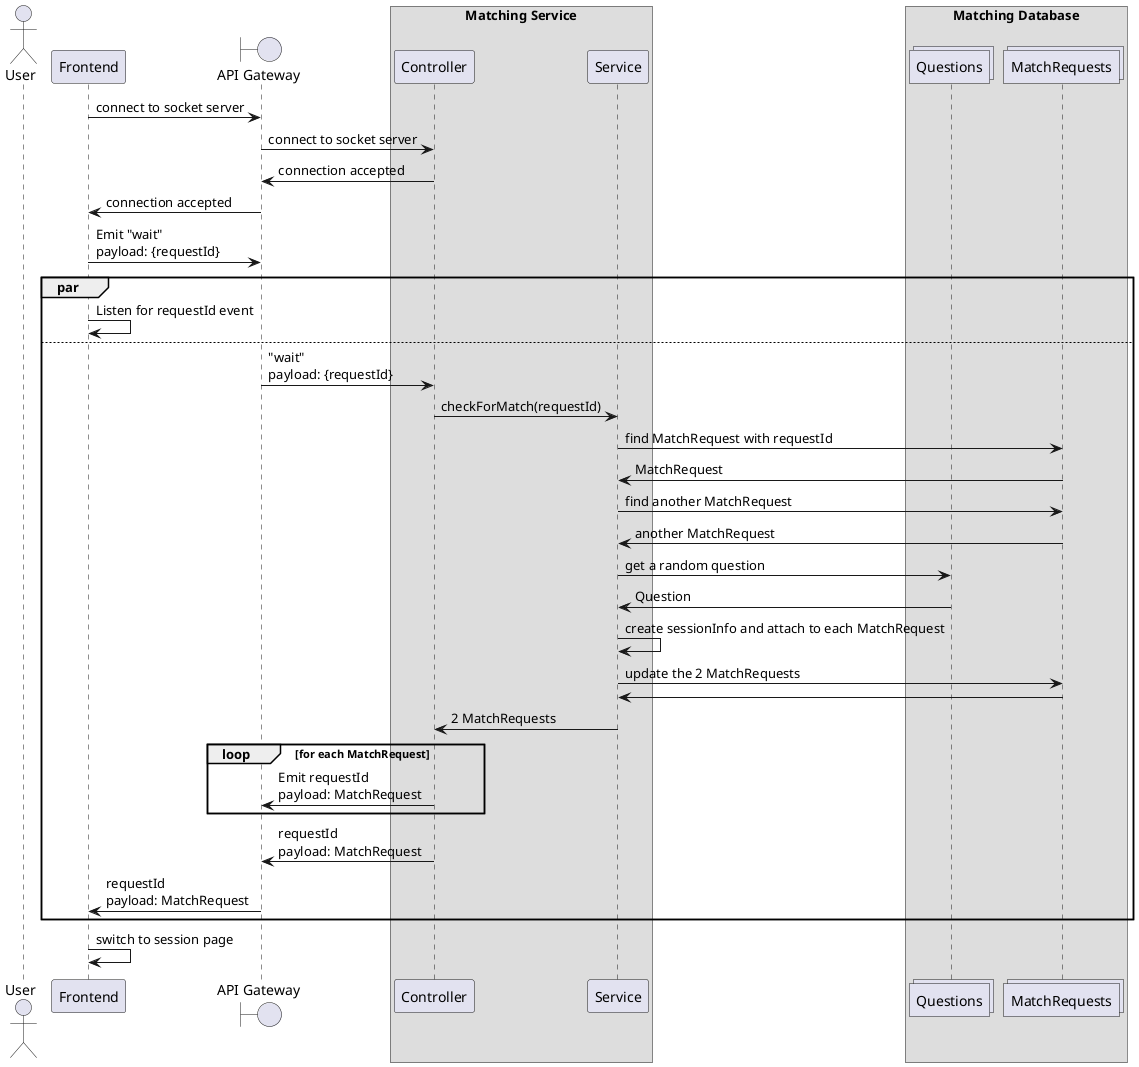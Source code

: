 @startuml
actor User as user
participant "Frontend" as webapp
boundary "API Gateway" as gateway
box "Matching Service"
participant "Controller" as controller
participant "Service" as service
end box
box "Matching Database"
collections Questions as questions
collections MatchRequests as matchrequests


webapp -> gateway: connect to socket server
gateway -> controller: connect to socket server
controller -> gateway: connection accepted
gateway -> webapp: connection accepted
webapp -> gateway: Emit "wait" \npayload: {requestId}
par
webapp -> webapp: Listen for requestId event
else
gateway -> controller: "wait" \npayload: {requestId}
controller -> service: checkForMatch(requestId)
service -> matchrequests: find MatchRequest with requestId
matchrequests -> service: MatchRequest
service -> matchrequests: find another MatchRequest
matchrequests -> service: another MatchRequest
service -> questions: get a random question
questions -> service: Question
service -> service : create sessionInfo and attach to each MatchRequest
service -> matchrequests: update the 2 MatchRequests
matchrequests -> service
service -> controller: 2 MatchRequests
loop for each MatchRequest
controller -> gateway: Emit requestId \npayload: MatchRequest
end
controller -> gateway: requestId \npayload: MatchRequest
gateway -> webapp: requestId \npayload: MatchRequest
end
webapp-> webapp: switch to session page
@enduml